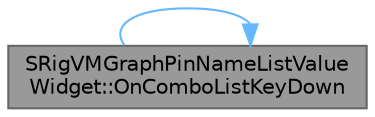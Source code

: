 digraph "SRigVMGraphPinNameListValueWidget::OnComboListKeyDown"
{
 // INTERACTIVE_SVG=YES
 // LATEX_PDF_SIZE
  bgcolor="transparent";
  edge [fontname=Helvetica,fontsize=10,labelfontname=Helvetica,labelfontsize=10];
  node [fontname=Helvetica,fontsize=10,shape=box,height=0.2,width=0.4];
  rankdir="LR";
  Node1 [id="Node000001",label="SRigVMGraphPinNameListValue\lWidget::OnComboListKeyDown",height=0.2,width=0.4,color="gray40", fillcolor="grey60", style="filled", fontcolor="black",tooltip="Special case handling for combo list key commands."];
  Node1 -> Node1 [id="edge1_Node000001_Node000001",color="steelblue1",style="solid",tooltip=" "];
}
